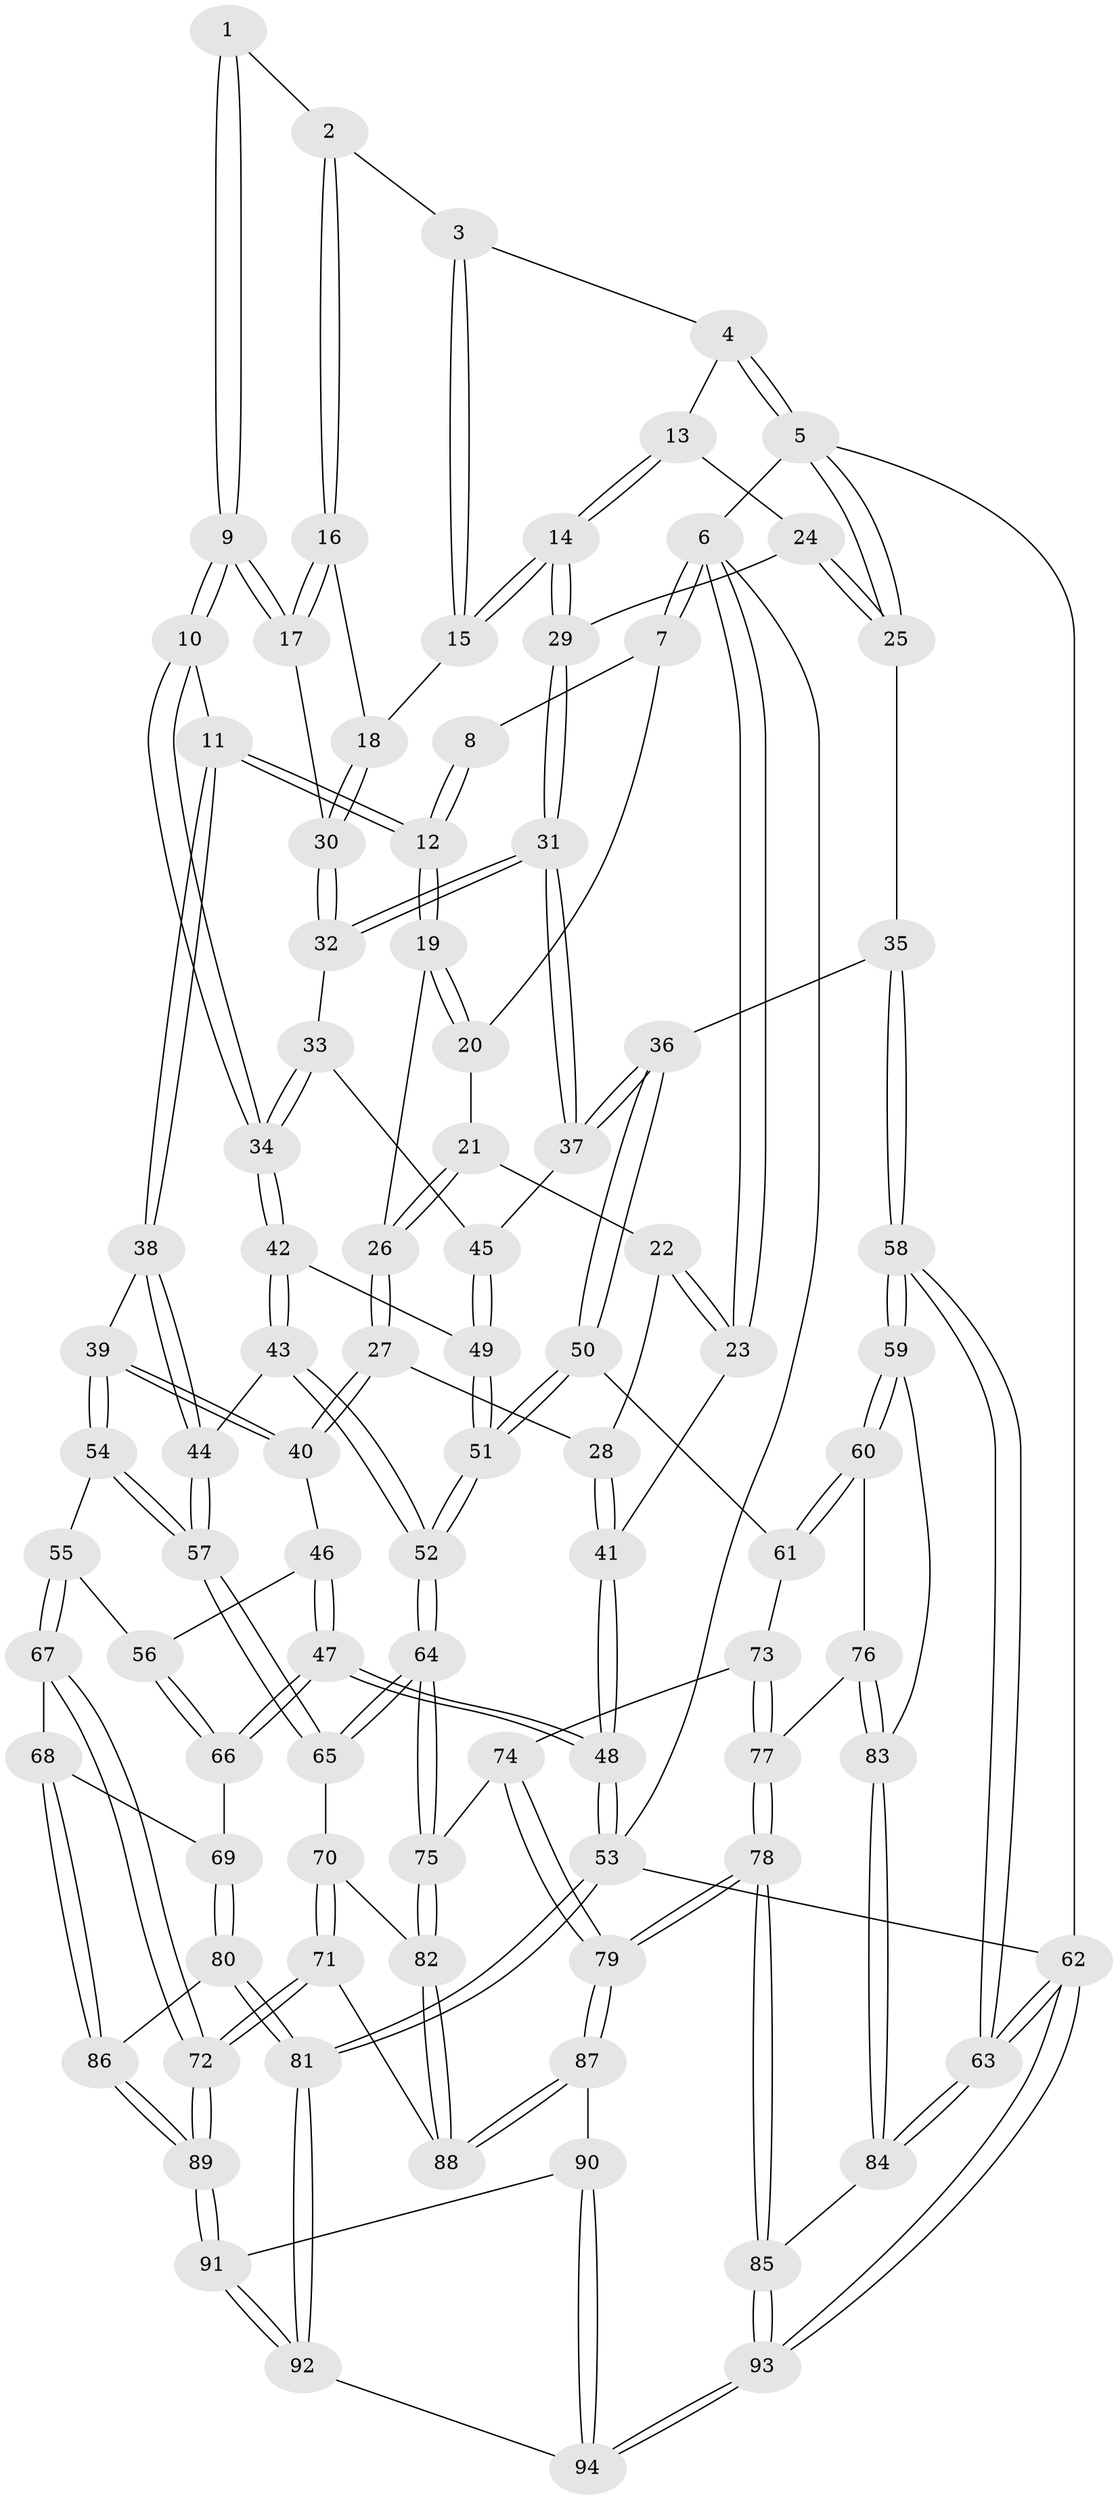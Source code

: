 // Generated by graph-tools (version 1.1) at 2025/03/03/09/25 03:03:24]
// undirected, 94 vertices, 232 edges
graph export_dot {
graph [start="1"]
  node [color=gray90,style=filled];
  1 [pos="+0.6077137426679412+0"];
  2 [pos="+0.6288117809380932+0"];
  3 [pos="+0.6445322823622396+0"];
  4 [pos="+0.834970850089074+0"];
  5 [pos="+1+0"];
  6 [pos="+0+0"];
  7 [pos="+0.056232457569646364+0"];
  8 [pos="+0.3918929700414377+0"];
  9 [pos="+0.49228449575705135+0.1929869293965322"];
  10 [pos="+0.47981468326155713+0.19995115875141753"];
  11 [pos="+0.39394387114520746+0.18584408725480814"];
  12 [pos="+0.37273665176787624+0.16979589750293417"];
  13 [pos="+0.8559509966468314+0.07479840655432844"];
  14 [pos="+0.7601417437647269+0.13617621753184017"];
  15 [pos="+0.7410584244752249+0.1295078432742763"];
  16 [pos="+0.6185913659736079+0.05580999136591731"];
  17 [pos="+0.5202820743896011+0.18622068362734287"];
  18 [pos="+0.6891724113594091+0.14525132982624872"];
  19 [pos="+0.26619445276380493+0.17739589853719767"];
  20 [pos="+0.12073966532100151+0"];
  21 [pos="+0.10689470009244369+0.1263885193937821"];
  22 [pos="+0.06298562389207+0.1411902780332565"];
  23 [pos="+0+0.1433017759884226"];
  24 [pos="+0.9197339035758852+0.11528208051162801"];
  25 [pos="+1+0.22568836750766041"];
  26 [pos="+0.22962413776729396+0.19850342776425886"];
  27 [pos="+0.16005193897404618+0.297153101958893"];
  28 [pos="+0.10918265267976208+0.26825726290898305"];
  29 [pos="+0.8021440985271016+0.23880212259388814"];
  30 [pos="+0.6354672829386833+0.1893090675743423"];
  31 [pos="+0.8160855113375416+0.30695576385799056"];
  32 [pos="+0.6809044845260372+0.27397594682857557"];
  33 [pos="+0.6419964708108606+0.31259421970977913"];
  34 [pos="+0.5391004956736877+0.33081728663627324"];
  35 [pos="+1+0.2608108458610418"];
  36 [pos="+0.8712624000386705+0.35276551875830603"];
  37 [pos="+0.8242842282685094+0.31731192378984374"];
  38 [pos="+0.3685387402231742+0.31175701412528406"];
  39 [pos="+0.2666105454719156+0.42833666986775165"];
  40 [pos="+0.15537657464799248+0.3660696357363567"];
  41 [pos="+0+0.14699760597035647"];
  42 [pos="+0.5389213311508578+0.33389555174104746"];
  43 [pos="+0.49340717513170207+0.46978489471552165"];
  44 [pos="+0.47069616176466705+0.46920756236556344"];
  45 [pos="+0.6731352207005389+0.3810077060450794"];
  46 [pos="+0.15151680733931316+0.3689519587174395"];
  47 [pos="+0+0.5043659197366686"];
  48 [pos="+0+0.5041063512073473"];
  49 [pos="+0.6592875823851553+0.4065083241008883"];
  50 [pos="+0.8141152838266889+0.512945478954482"];
  51 [pos="+0.6612100597423473+0.5548783071723187"];
  52 [pos="+0.6169138761570608+0.5853804503954114"];
  53 [pos="+0+1"];
  54 [pos="+0.2897650482118391+0.4690998600993742"];
  55 [pos="+0.17073382173389365+0.559373730937344"];
  56 [pos="+0.15721516217332987+0.5540671092859982"];
  57 [pos="+0.33976849845655743+0.5119124521551913"];
  58 [pos="+1+0.5960931427507297"];
  59 [pos="+1+0.6115372250888936"];
  60 [pos="+0.9080328288130552+0.5928280612203485"];
  61 [pos="+0.8633330261722518+0.5663865563940788"];
  62 [pos="+1+1"];
  63 [pos="+1+1"];
  64 [pos="+0.614353508976441+0.5976501830115434"];
  65 [pos="+0.33057392535715785+0.5909788340288757"];
  66 [pos="+0.005890535274194447+0.5720336280268934"];
  67 [pos="+0.24045779639633788+0.6917150480927249"];
  68 [pos="+0.15951966950321178+0.6927399336776171"];
  69 [pos="+0.06476920756145468+0.6371397496631728"];
  70 [pos="+0.32477656048731723+0.6236413728944885"];
  71 [pos="+0.2886608458096224+0.7065222799973275"];
  72 [pos="+0.28631818557987454+0.7101263383048336"];
  73 [pos="+0.8204681690549794+0.6606586794416934"];
  74 [pos="+0.8096902886691644+0.6740575928753091"];
  75 [pos="+0.6114548578005986+0.614502379602347"];
  76 [pos="+0.8920579842466999+0.7094903118499585"];
  77 [pos="+0.8569104307698454+0.7271503000840887"];
  78 [pos="+0.7247395674421646+0.8404826413402333"];
  79 [pos="+0.7234281553815808+0.8395026264979949"];
  80 [pos="+0.040136906520775395+0.8050604834300127"];
  81 [pos="+0+1"];
  82 [pos="+0.6081707067468533+0.6302850714440643"];
  83 [pos="+0.9368336996043218+0.7567562251295276"];
  84 [pos="+0.9369513194014795+0.7615855905226204"];
  85 [pos="+0.7942316989015777+0.9224303030761779"];
  86 [pos="+0.08923337367470156+0.7701349332150967"];
  87 [pos="+0.6207605019648114+0.7864624816751926"];
  88 [pos="+0.6073385350104828+0.6458457237246257"];
  89 [pos="+0.32067683789181334+0.8506477377176107"];
  90 [pos="+0.5769418607925979+0.813774615048738"];
  91 [pos="+0.32529401143118636+0.865575099338315"];
  92 [pos="+0.17386001254394842+1"];
  93 [pos="+0.9839243011142107+1"];
  94 [pos="+0.5344095432510753+1"];
  1 -- 2;
  1 -- 9;
  1 -- 9;
  2 -- 3;
  2 -- 16;
  2 -- 16;
  3 -- 4;
  3 -- 15;
  3 -- 15;
  4 -- 5;
  4 -- 5;
  4 -- 13;
  5 -- 6;
  5 -- 25;
  5 -- 25;
  5 -- 62;
  6 -- 7;
  6 -- 7;
  6 -- 23;
  6 -- 23;
  6 -- 53;
  7 -- 8;
  7 -- 20;
  8 -- 12;
  8 -- 12;
  9 -- 10;
  9 -- 10;
  9 -- 17;
  9 -- 17;
  10 -- 11;
  10 -- 34;
  10 -- 34;
  11 -- 12;
  11 -- 12;
  11 -- 38;
  11 -- 38;
  12 -- 19;
  12 -- 19;
  13 -- 14;
  13 -- 14;
  13 -- 24;
  14 -- 15;
  14 -- 15;
  14 -- 29;
  14 -- 29;
  15 -- 18;
  16 -- 17;
  16 -- 17;
  16 -- 18;
  17 -- 30;
  18 -- 30;
  18 -- 30;
  19 -- 20;
  19 -- 20;
  19 -- 26;
  20 -- 21;
  21 -- 22;
  21 -- 26;
  21 -- 26;
  22 -- 23;
  22 -- 23;
  22 -- 28;
  23 -- 41;
  24 -- 25;
  24 -- 25;
  24 -- 29;
  25 -- 35;
  26 -- 27;
  26 -- 27;
  27 -- 28;
  27 -- 40;
  27 -- 40;
  28 -- 41;
  28 -- 41;
  29 -- 31;
  29 -- 31;
  30 -- 32;
  30 -- 32;
  31 -- 32;
  31 -- 32;
  31 -- 37;
  31 -- 37;
  32 -- 33;
  33 -- 34;
  33 -- 34;
  33 -- 45;
  34 -- 42;
  34 -- 42;
  35 -- 36;
  35 -- 58;
  35 -- 58;
  36 -- 37;
  36 -- 37;
  36 -- 50;
  36 -- 50;
  37 -- 45;
  38 -- 39;
  38 -- 44;
  38 -- 44;
  39 -- 40;
  39 -- 40;
  39 -- 54;
  39 -- 54;
  40 -- 46;
  41 -- 48;
  41 -- 48;
  42 -- 43;
  42 -- 43;
  42 -- 49;
  43 -- 44;
  43 -- 52;
  43 -- 52;
  44 -- 57;
  44 -- 57;
  45 -- 49;
  45 -- 49;
  46 -- 47;
  46 -- 47;
  46 -- 56;
  47 -- 48;
  47 -- 48;
  47 -- 66;
  47 -- 66;
  48 -- 53;
  48 -- 53;
  49 -- 51;
  49 -- 51;
  50 -- 51;
  50 -- 51;
  50 -- 61;
  51 -- 52;
  51 -- 52;
  52 -- 64;
  52 -- 64;
  53 -- 81;
  53 -- 81;
  53 -- 62;
  54 -- 55;
  54 -- 57;
  54 -- 57;
  55 -- 56;
  55 -- 67;
  55 -- 67;
  56 -- 66;
  56 -- 66;
  57 -- 65;
  57 -- 65;
  58 -- 59;
  58 -- 59;
  58 -- 63;
  58 -- 63;
  59 -- 60;
  59 -- 60;
  59 -- 83;
  60 -- 61;
  60 -- 61;
  60 -- 76;
  61 -- 73;
  62 -- 63;
  62 -- 63;
  62 -- 93;
  62 -- 93;
  63 -- 84;
  63 -- 84;
  64 -- 65;
  64 -- 65;
  64 -- 75;
  64 -- 75;
  65 -- 70;
  66 -- 69;
  67 -- 68;
  67 -- 72;
  67 -- 72;
  68 -- 69;
  68 -- 86;
  68 -- 86;
  69 -- 80;
  69 -- 80;
  70 -- 71;
  70 -- 71;
  70 -- 82;
  71 -- 72;
  71 -- 72;
  71 -- 88;
  72 -- 89;
  72 -- 89;
  73 -- 74;
  73 -- 77;
  73 -- 77;
  74 -- 75;
  74 -- 79;
  74 -- 79;
  75 -- 82;
  75 -- 82;
  76 -- 77;
  76 -- 83;
  76 -- 83;
  77 -- 78;
  77 -- 78;
  78 -- 79;
  78 -- 79;
  78 -- 85;
  78 -- 85;
  79 -- 87;
  79 -- 87;
  80 -- 81;
  80 -- 81;
  80 -- 86;
  81 -- 92;
  81 -- 92;
  82 -- 88;
  82 -- 88;
  83 -- 84;
  83 -- 84;
  84 -- 85;
  85 -- 93;
  85 -- 93;
  86 -- 89;
  86 -- 89;
  87 -- 88;
  87 -- 88;
  87 -- 90;
  89 -- 91;
  89 -- 91;
  90 -- 91;
  90 -- 94;
  90 -- 94;
  91 -- 92;
  91 -- 92;
  92 -- 94;
  93 -- 94;
  93 -- 94;
}
